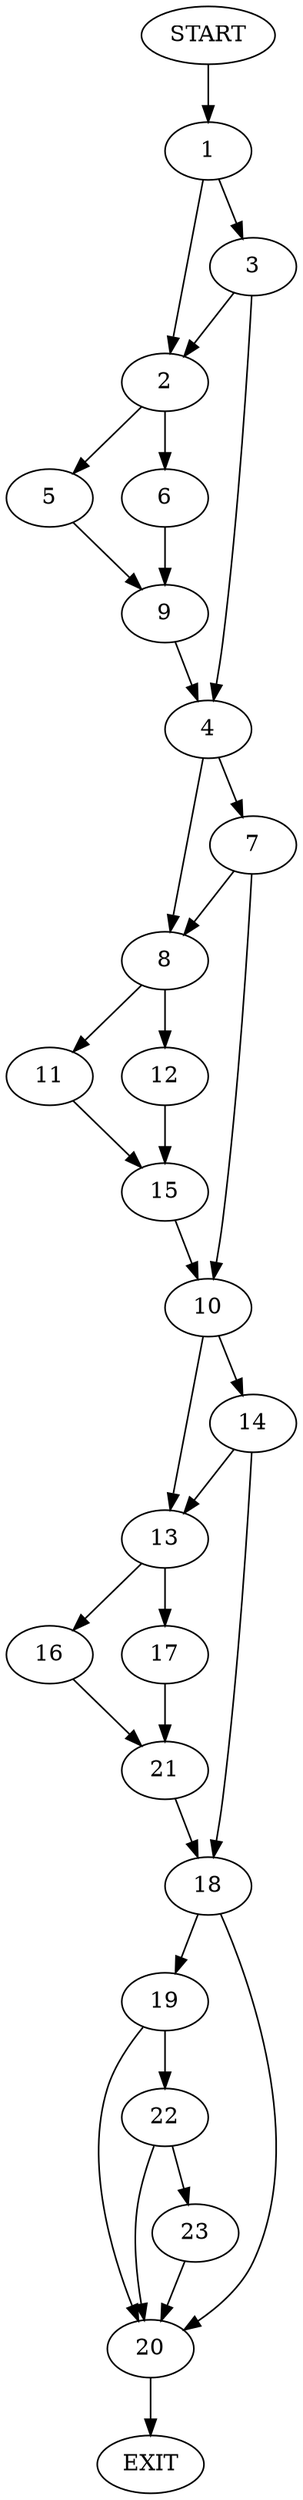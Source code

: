 digraph {
0 [label="START"]
24 [label="EXIT"]
0 -> 1
1 -> 2
1 -> 3
3 -> 2
3 -> 4
2 -> 5
2 -> 6
4 -> 7
4 -> 8
6 -> 9
5 -> 9
9 -> 4
7 -> 10
7 -> 8
8 -> 11
8 -> 12
10 -> 13
10 -> 14
11 -> 15
12 -> 15
15 -> 10
13 -> 16
13 -> 17
14 -> 13
14 -> 18
18 -> 19
18 -> 20
16 -> 21
17 -> 21
21 -> 18
20 -> 24
19 -> 22
19 -> 20
22 -> 23
22 -> 20
23 -> 20
}
